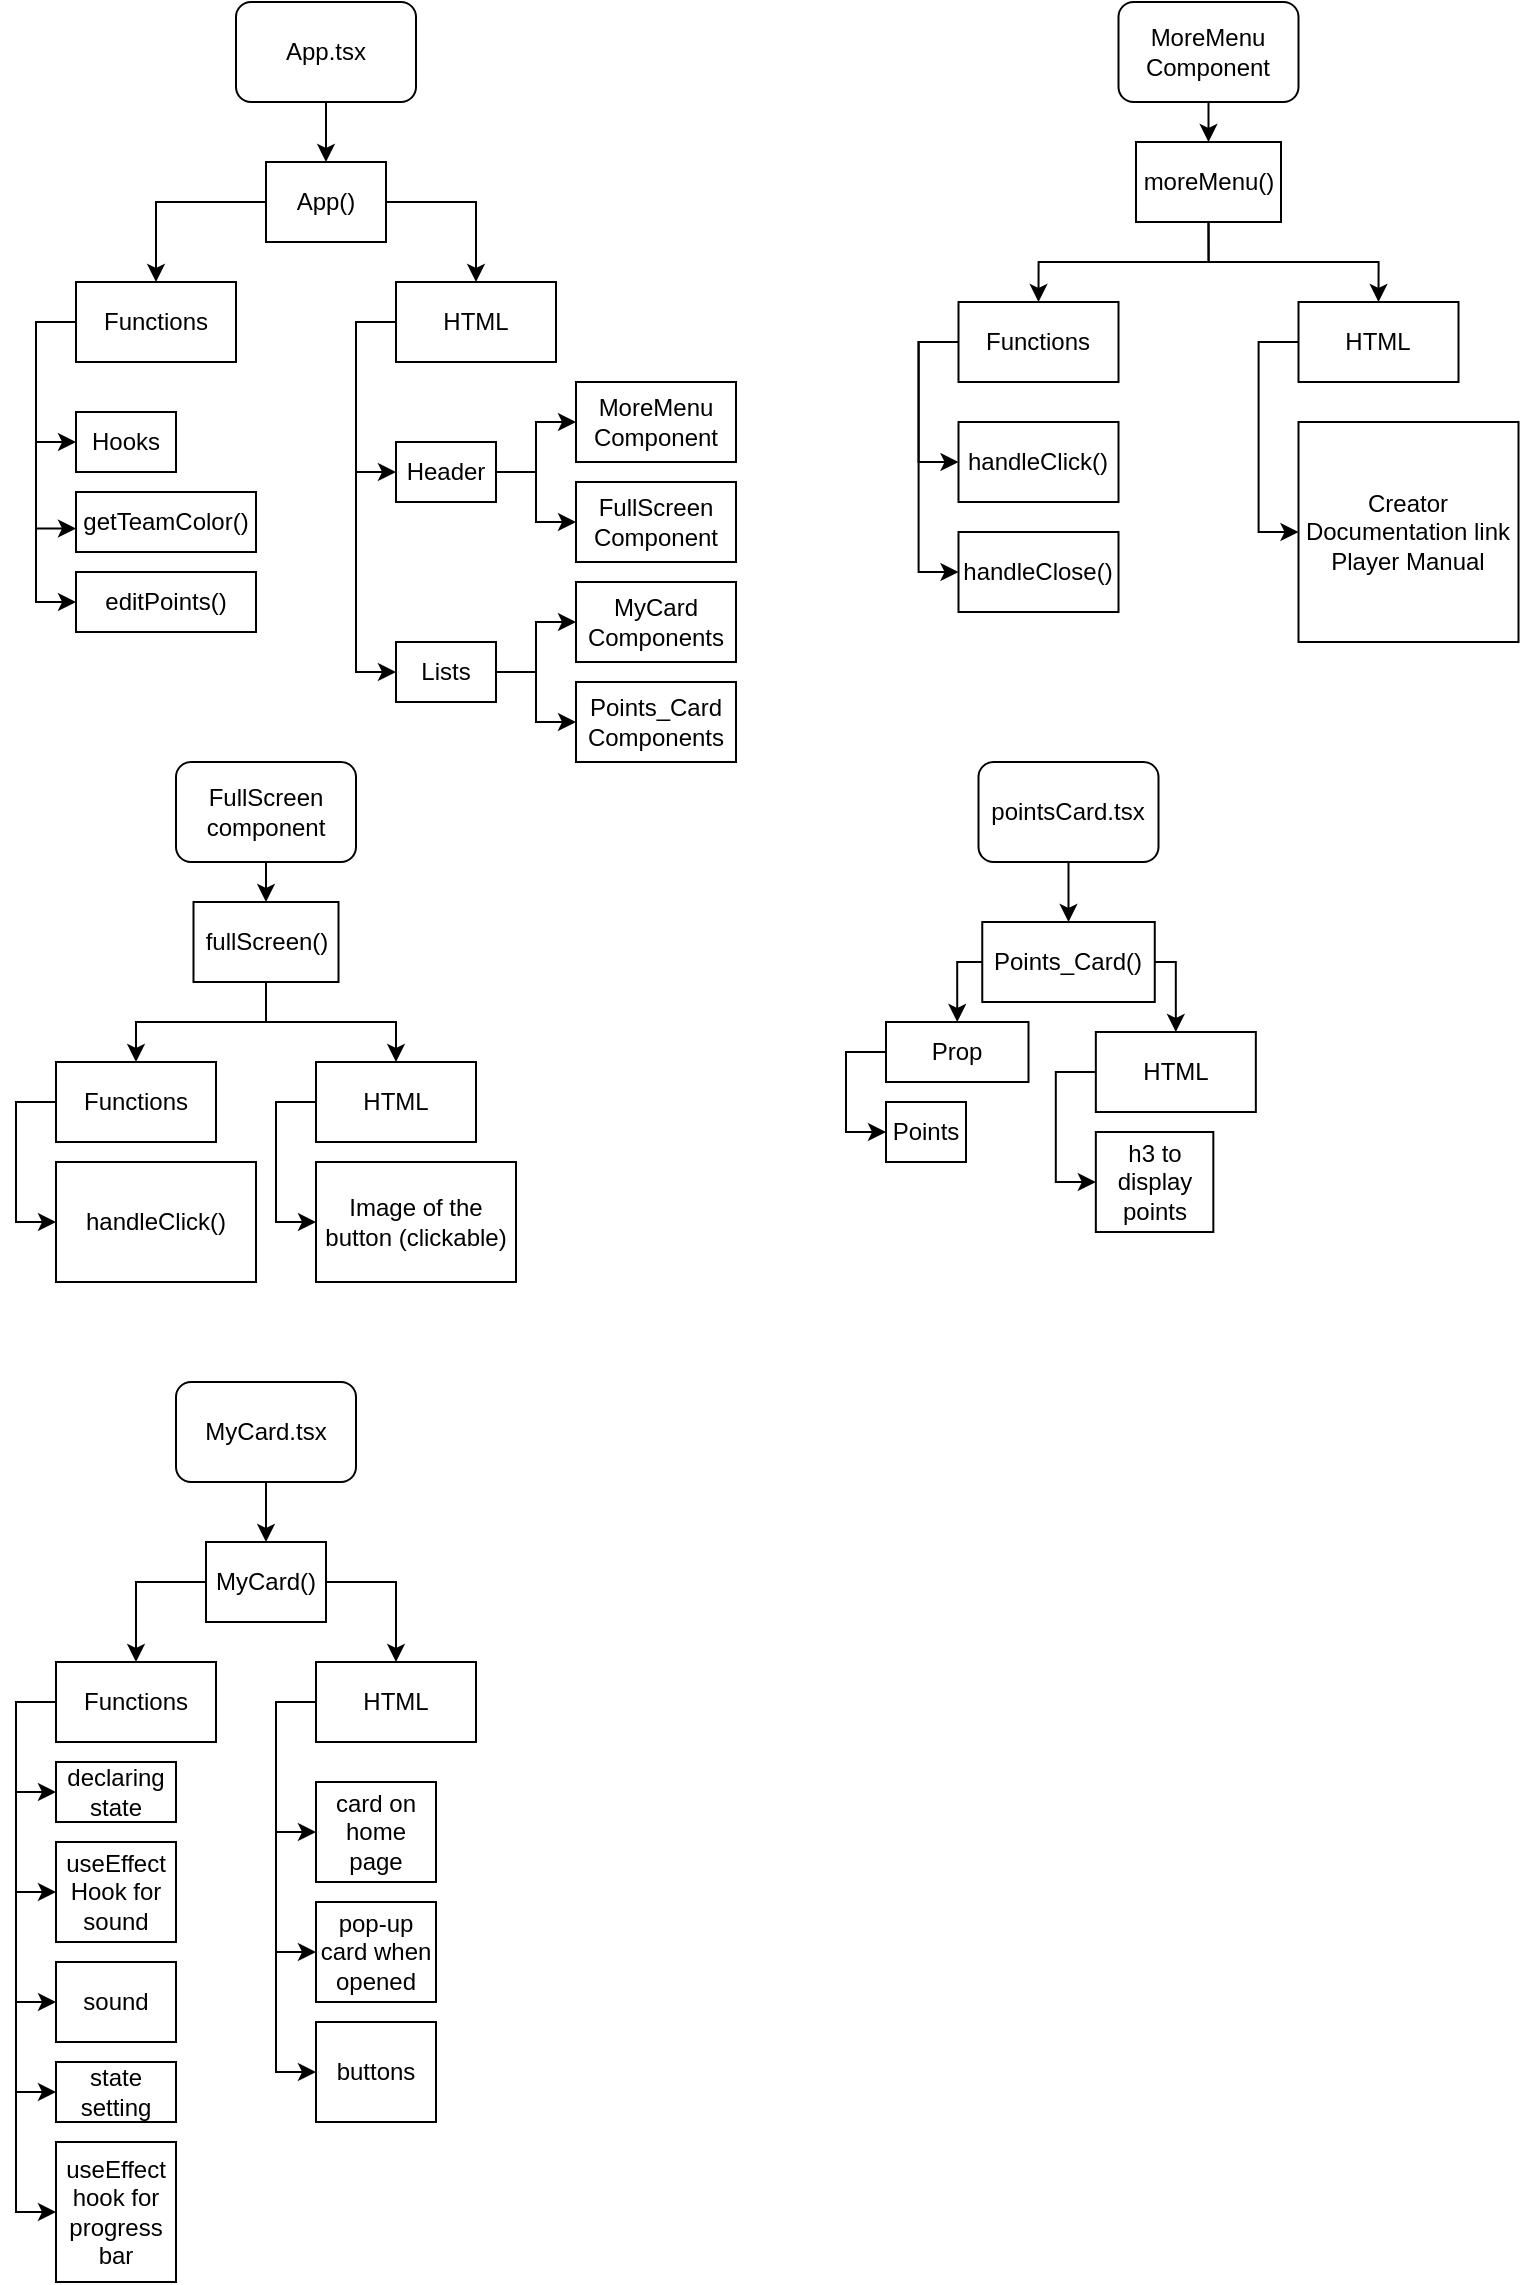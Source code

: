 <mxfile version="28.0.4">
  <diagram name="Page-1" id="wblIhbmrncaSvZ8o-Uam">
    <mxGraphModel dx="840" dy="707" grid="1" gridSize="10" guides="1" tooltips="1" connect="1" arrows="1" fold="1" page="1" pageScale="1" pageWidth="850" pageHeight="1100" math="0" shadow="0">
      <root>
        <mxCell id="0" />
        <mxCell id="1" parent="0" />
        <mxCell id="f_Mnh1vajZ97q_mDwGso-15" style="edgeStyle=orthogonalEdgeStyle;rounded=0;orthogonalLoop=1;jettySize=auto;html=1;exitX=0;exitY=0.5;exitDx=0;exitDy=0;entryX=0.5;entryY=0;entryDx=0;entryDy=0;" parent="1" source="f_Mnh1vajZ97q_mDwGso-1" target="f_Mnh1vajZ97q_mDwGso-2" edge="1">
          <mxGeometry relative="1" as="geometry" />
        </mxCell>
        <mxCell id="f_Mnh1vajZ97q_mDwGso-16" style="edgeStyle=orthogonalEdgeStyle;rounded=0;orthogonalLoop=1;jettySize=auto;html=1;exitX=1;exitY=0.5;exitDx=0;exitDy=0;entryX=0.5;entryY=0;entryDx=0;entryDy=0;" parent="1" source="f_Mnh1vajZ97q_mDwGso-1" target="f_Mnh1vajZ97q_mDwGso-3" edge="1">
          <mxGeometry relative="1" as="geometry" />
        </mxCell>
        <mxCell id="f_Mnh1vajZ97q_mDwGso-1" value="App()" style="rounded=0;whiteSpace=wrap;html=1;" parent="1" vertex="1">
          <mxGeometry x="135" y="110" width="60" height="40" as="geometry" />
        </mxCell>
        <mxCell id="f_Mnh1vajZ97q_mDwGso-22" style="edgeStyle=orthogonalEdgeStyle;rounded=0;orthogonalLoop=1;jettySize=auto;html=1;exitX=0;exitY=0.5;exitDx=0;exitDy=0;entryX=0;entryY=0.5;entryDx=0;entryDy=0;" parent="1" source="f_Mnh1vajZ97q_mDwGso-2" target="f_Mnh1vajZ97q_mDwGso-5" edge="1">
          <mxGeometry relative="1" as="geometry" />
        </mxCell>
        <mxCell id="f_Mnh1vajZ97q_mDwGso-24" style="edgeStyle=orthogonalEdgeStyle;rounded=0;orthogonalLoop=1;jettySize=auto;html=1;exitX=0;exitY=0.5;exitDx=0;exitDy=0;entryX=0;entryY=0.5;entryDx=0;entryDy=0;" parent="1" source="f_Mnh1vajZ97q_mDwGso-2" target="f_Mnh1vajZ97q_mDwGso-8" edge="1">
          <mxGeometry relative="1" as="geometry" />
        </mxCell>
        <mxCell id="f_Mnh1vajZ97q_mDwGso-2" value="Functions" style="rounded=0;whiteSpace=wrap;html=1;" parent="1" vertex="1">
          <mxGeometry x="40" y="170" width="80" height="40" as="geometry" />
        </mxCell>
        <mxCell id="f_Mnh1vajZ97q_mDwGso-18" style="edgeStyle=orthogonalEdgeStyle;rounded=0;orthogonalLoop=1;jettySize=auto;html=1;exitX=0;exitY=0.5;exitDx=0;exitDy=0;entryX=0;entryY=0.5;entryDx=0;entryDy=0;" parent="1" source="f_Mnh1vajZ97q_mDwGso-3" target="f_Mnh1vajZ97q_mDwGso-10" edge="1">
          <mxGeometry relative="1" as="geometry" />
        </mxCell>
        <mxCell id="f_Mnh1vajZ97q_mDwGso-21" style="edgeStyle=orthogonalEdgeStyle;rounded=0;orthogonalLoop=1;jettySize=auto;html=1;exitX=0;exitY=0.5;exitDx=0;exitDy=0;entryX=0;entryY=0.5;entryDx=0;entryDy=0;" parent="1" source="f_Mnh1vajZ97q_mDwGso-3" target="f_Mnh1vajZ97q_mDwGso-9" edge="1">
          <mxGeometry relative="1" as="geometry" />
        </mxCell>
        <mxCell id="f_Mnh1vajZ97q_mDwGso-3" value="HTML" style="rounded=0;whiteSpace=wrap;html=1;" parent="1" vertex="1">
          <mxGeometry x="200" y="170" width="80" height="40" as="geometry" />
        </mxCell>
        <mxCell id="f_Mnh1vajZ97q_mDwGso-5" value="Hooks" style="rounded=0;whiteSpace=wrap;html=1;" parent="1" vertex="1">
          <mxGeometry x="40" y="235" width="50" height="30" as="geometry" />
        </mxCell>
        <mxCell id="f_Mnh1vajZ97q_mDwGso-7" value="getTeamColor()" style="rounded=0;whiteSpace=wrap;html=1;" parent="1" vertex="1">
          <mxGeometry x="40" y="275" width="90" height="30" as="geometry" />
        </mxCell>
        <mxCell id="f_Mnh1vajZ97q_mDwGso-8" value="editPoints()" style="rounded=0;whiteSpace=wrap;html=1;" parent="1" vertex="1">
          <mxGeometry x="40" y="315" width="90" height="30" as="geometry" />
        </mxCell>
        <mxCell id="f_Mnh1vajZ97q_mDwGso-29" style="edgeStyle=orthogonalEdgeStyle;rounded=0;orthogonalLoop=1;jettySize=auto;html=1;exitX=1;exitY=0.5;exitDx=0;exitDy=0;entryX=0;entryY=0.5;entryDx=0;entryDy=0;" parent="1" source="f_Mnh1vajZ97q_mDwGso-9" target="f_Mnh1vajZ97q_mDwGso-27" edge="1">
          <mxGeometry relative="1" as="geometry" />
        </mxCell>
        <mxCell id="f_Mnh1vajZ97q_mDwGso-30" style="edgeStyle=orthogonalEdgeStyle;rounded=0;orthogonalLoop=1;jettySize=auto;html=1;exitX=1;exitY=0.5;exitDx=0;exitDy=0;entryX=0;entryY=0.5;entryDx=0;entryDy=0;" parent="1" source="f_Mnh1vajZ97q_mDwGso-9" target="f_Mnh1vajZ97q_mDwGso-28" edge="1">
          <mxGeometry relative="1" as="geometry" />
        </mxCell>
        <mxCell id="f_Mnh1vajZ97q_mDwGso-9" value="Header" style="rounded=0;whiteSpace=wrap;html=1;" parent="1" vertex="1">
          <mxGeometry x="200" y="250" width="50" height="30" as="geometry" />
        </mxCell>
        <mxCell id="f_Mnh1vajZ97q_mDwGso-19" style="edgeStyle=orthogonalEdgeStyle;rounded=0;orthogonalLoop=1;jettySize=auto;html=1;exitX=1;exitY=0.5;exitDx=0;exitDy=0;entryX=0;entryY=0.5;entryDx=0;entryDy=0;" parent="1" source="f_Mnh1vajZ97q_mDwGso-10" target="f_Mnh1vajZ97q_mDwGso-11" edge="1">
          <mxGeometry relative="1" as="geometry" />
        </mxCell>
        <mxCell id="f_Mnh1vajZ97q_mDwGso-20" style="edgeStyle=orthogonalEdgeStyle;rounded=0;orthogonalLoop=1;jettySize=auto;html=1;exitX=1;exitY=0.5;exitDx=0;exitDy=0;entryX=0;entryY=0.5;entryDx=0;entryDy=0;" parent="1" source="f_Mnh1vajZ97q_mDwGso-10" target="f_Mnh1vajZ97q_mDwGso-14" edge="1">
          <mxGeometry relative="1" as="geometry" />
        </mxCell>
        <mxCell id="f_Mnh1vajZ97q_mDwGso-10" value="Lists" style="rounded=0;whiteSpace=wrap;html=1;" parent="1" vertex="1">
          <mxGeometry x="200" y="350" width="50" height="30" as="geometry" />
        </mxCell>
        <mxCell id="f_Mnh1vajZ97q_mDwGso-11" value="MyCard Components" style="rounded=0;whiteSpace=wrap;html=1;" parent="1" vertex="1">
          <mxGeometry x="290" y="320" width="80" height="40" as="geometry" />
        </mxCell>
        <mxCell id="f_Mnh1vajZ97q_mDwGso-14" value="Points_Card Components" style="rounded=0;whiteSpace=wrap;html=1;" parent="1" vertex="1">
          <mxGeometry x="290" y="370" width="80" height="40" as="geometry" />
        </mxCell>
        <mxCell id="f_Mnh1vajZ97q_mDwGso-23" style="edgeStyle=orthogonalEdgeStyle;rounded=0;orthogonalLoop=1;jettySize=auto;html=1;exitX=0;exitY=0.5;exitDx=0;exitDy=0;entryX=0;entryY=0.608;entryDx=0;entryDy=0;entryPerimeter=0;" parent="1" source="f_Mnh1vajZ97q_mDwGso-2" target="f_Mnh1vajZ97q_mDwGso-7" edge="1">
          <mxGeometry relative="1" as="geometry" />
        </mxCell>
        <mxCell id="f_Mnh1vajZ97q_mDwGso-26" style="edgeStyle=orthogonalEdgeStyle;rounded=0;orthogonalLoop=1;jettySize=auto;html=1;exitX=0.5;exitY=1;exitDx=0;exitDy=0;entryX=0.5;entryY=0;entryDx=0;entryDy=0;" parent="1" source="f_Mnh1vajZ97q_mDwGso-25" target="f_Mnh1vajZ97q_mDwGso-1" edge="1">
          <mxGeometry relative="1" as="geometry" />
        </mxCell>
        <mxCell id="f_Mnh1vajZ97q_mDwGso-25" value="App.tsx" style="rounded=1;whiteSpace=wrap;html=1;" parent="1" vertex="1">
          <mxGeometry x="120" y="30" width="90" height="50" as="geometry" />
        </mxCell>
        <mxCell id="f_Mnh1vajZ97q_mDwGso-27" value="MoreMenu Component" style="rounded=0;whiteSpace=wrap;html=1;" parent="1" vertex="1">
          <mxGeometry x="290" y="220" width="80" height="40" as="geometry" />
        </mxCell>
        <mxCell id="f_Mnh1vajZ97q_mDwGso-28" value="FullScreen Component" style="rounded=0;whiteSpace=wrap;html=1;" parent="1" vertex="1">
          <mxGeometry x="290" y="270" width="80" height="40" as="geometry" />
        </mxCell>
        <mxCell id="jKFOWqY63JBOOrlAr-MV-12" style="edgeStyle=orthogonalEdgeStyle;rounded=0;orthogonalLoop=1;jettySize=auto;html=1;exitX=0.5;exitY=1;exitDx=0;exitDy=0;entryX=0.5;entryY=0;entryDx=0;entryDy=0;" edge="1" parent="1" source="f_Mnh1vajZ97q_mDwGso-33" target="jKFOWqY63JBOOrlAr-MV-1">
          <mxGeometry relative="1" as="geometry" />
        </mxCell>
        <mxCell id="f_Mnh1vajZ97q_mDwGso-33" value="MoreMenu&lt;div&gt;Component&lt;/div&gt;" style="rounded=1;whiteSpace=wrap;html=1;" parent="1" vertex="1">
          <mxGeometry x="561.25" y="30" width="90" height="50" as="geometry" />
        </mxCell>
        <mxCell id="jKFOWqY63JBOOrlAr-MV-10" style="edgeStyle=orthogonalEdgeStyle;rounded=0;orthogonalLoop=1;jettySize=auto;html=1;exitX=0.5;exitY=1;exitDx=0;exitDy=0;entryX=0.5;entryY=0;entryDx=0;entryDy=0;" edge="1" parent="1" source="jKFOWqY63JBOOrlAr-MV-1" target="jKFOWqY63JBOOrlAr-MV-2">
          <mxGeometry relative="1" as="geometry" />
        </mxCell>
        <mxCell id="jKFOWqY63JBOOrlAr-MV-11" style="edgeStyle=orthogonalEdgeStyle;rounded=0;orthogonalLoop=1;jettySize=auto;html=1;exitX=0.5;exitY=1;exitDx=0;exitDy=0;entryX=0.5;entryY=0;entryDx=0;entryDy=0;" edge="1" parent="1" source="jKFOWqY63JBOOrlAr-MV-1" target="jKFOWqY63JBOOrlAr-MV-3">
          <mxGeometry relative="1" as="geometry" />
        </mxCell>
        <mxCell id="jKFOWqY63JBOOrlAr-MV-1" value="moreMenu()" style="rounded=0;whiteSpace=wrap;html=1;" vertex="1" parent="1">
          <mxGeometry x="570" y="100" width="72.5" height="40" as="geometry" />
        </mxCell>
        <mxCell id="jKFOWqY63JBOOrlAr-MV-8" style="edgeStyle=orthogonalEdgeStyle;rounded=0;orthogonalLoop=1;jettySize=auto;html=1;exitX=0;exitY=0.5;exitDx=0;exitDy=0;entryX=0;entryY=0.5;entryDx=0;entryDy=0;" edge="1" parent="1" source="jKFOWqY63JBOOrlAr-MV-2" target="jKFOWqY63JBOOrlAr-MV-4">
          <mxGeometry relative="1" as="geometry" />
        </mxCell>
        <mxCell id="jKFOWqY63JBOOrlAr-MV-9" style="edgeStyle=orthogonalEdgeStyle;rounded=0;orthogonalLoop=1;jettySize=auto;html=1;exitX=0;exitY=0.5;exitDx=0;exitDy=0;entryX=0;entryY=0.5;entryDx=0;entryDy=0;" edge="1" parent="1" source="jKFOWqY63JBOOrlAr-MV-2" target="jKFOWqY63JBOOrlAr-MV-5">
          <mxGeometry relative="1" as="geometry" />
        </mxCell>
        <mxCell id="jKFOWqY63JBOOrlAr-MV-2" value="Functions" style="rounded=0;whiteSpace=wrap;html=1;" vertex="1" parent="1">
          <mxGeometry x="481.25" y="180" width="80" height="40" as="geometry" />
        </mxCell>
        <mxCell id="jKFOWqY63JBOOrlAr-MV-14" style="edgeStyle=orthogonalEdgeStyle;rounded=0;orthogonalLoop=1;jettySize=auto;html=1;exitX=0;exitY=0.5;exitDx=0;exitDy=0;entryX=0;entryY=0.5;entryDx=0;entryDy=0;" edge="1" parent="1" source="jKFOWqY63JBOOrlAr-MV-3" target="jKFOWqY63JBOOrlAr-MV-13">
          <mxGeometry relative="1" as="geometry" />
        </mxCell>
        <mxCell id="jKFOWqY63JBOOrlAr-MV-3" value="HTML" style="rounded=0;whiteSpace=wrap;html=1;" vertex="1" parent="1">
          <mxGeometry x="651.25" y="180" width="80" height="40" as="geometry" />
        </mxCell>
        <mxCell id="jKFOWqY63JBOOrlAr-MV-4" value="handleClick()" style="rounded=0;whiteSpace=wrap;html=1;" vertex="1" parent="1">
          <mxGeometry x="481.25" y="240" width="80" height="40" as="geometry" />
        </mxCell>
        <mxCell id="jKFOWqY63JBOOrlAr-MV-5" value="handleClose()" style="rounded=0;whiteSpace=wrap;html=1;" vertex="1" parent="1">
          <mxGeometry x="481.25" y="295" width="80" height="40" as="geometry" />
        </mxCell>
        <mxCell id="jKFOWqY63JBOOrlAr-MV-13" value="Creator&lt;div&gt;Documentation link&lt;/div&gt;&lt;div&gt;Player Manual&lt;/div&gt;" style="whiteSpace=wrap;html=1;aspect=fixed;" vertex="1" parent="1">
          <mxGeometry x="651.25" y="240" width="110" height="110" as="geometry" />
        </mxCell>
        <mxCell id="jKFOWqY63JBOOrlAr-MV-19" style="edgeStyle=orthogonalEdgeStyle;rounded=0;orthogonalLoop=1;jettySize=auto;html=1;exitX=0.5;exitY=1;exitDx=0;exitDy=0;entryX=0.5;entryY=0;entryDx=0;entryDy=0;" edge="1" parent="1" source="jKFOWqY63JBOOrlAr-MV-15" target="jKFOWqY63JBOOrlAr-MV-16">
          <mxGeometry relative="1" as="geometry" />
        </mxCell>
        <mxCell id="jKFOWqY63JBOOrlAr-MV-15" value="FullScreen component" style="rounded=1;whiteSpace=wrap;html=1;" vertex="1" parent="1">
          <mxGeometry x="90" y="410" width="90" height="50" as="geometry" />
        </mxCell>
        <mxCell id="jKFOWqY63JBOOrlAr-MV-20" style="edgeStyle=orthogonalEdgeStyle;rounded=0;orthogonalLoop=1;jettySize=auto;html=1;exitX=0.5;exitY=1;exitDx=0;exitDy=0;entryX=0.5;entryY=0;entryDx=0;entryDy=0;" edge="1" parent="1" source="jKFOWqY63JBOOrlAr-MV-16" target="jKFOWqY63JBOOrlAr-MV-17">
          <mxGeometry relative="1" as="geometry" />
        </mxCell>
        <mxCell id="jKFOWqY63JBOOrlAr-MV-21" style="edgeStyle=orthogonalEdgeStyle;rounded=0;orthogonalLoop=1;jettySize=auto;html=1;exitX=0.5;exitY=1;exitDx=0;exitDy=0;entryX=0.5;entryY=0;entryDx=0;entryDy=0;" edge="1" parent="1" source="jKFOWqY63JBOOrlAr-MV-16" target="jKFOWqY63JBOOrlAr-MV-18">
          <mxGeometry relative="1" as="geometry" />
        </mxCell>
        <mxCell id="jKFOWqY63JBOOrlAr-MV-16" value="fullScreen()" style="rounded=0;whiteSpace=wrap;html=1;" vertex="1" parent="1">
          <mxGeometry x="98.75" y="480" width="72.5" height="40" as="geometry" />
        </mxCell>
        <mxCell id="jKFOWqY63JBOOrlAr-MV-25" style="edgeStyle=orthogonalEdgeStyle;rounded=0;orthogonalLoop=1;jettySize=auto;html=1;exitX=0;exitY=0.5;exitDx=0;exitDy=0;entryX=0;entryY=0.5;entryDx=0;entryDy=0;" edge="1" parent="1" source="jKFOWqY63JBOOrlAr-MV-17" target="jKFOWqY63JBOOrlAr-MV-24">
          <mxGeometry relative="1" as="geometry" />
        </mxCell>
        <mxCell id="jKFOWqY63JBOOrlAr-MV-17" value="Functions" style="rounded=0;whiteSpace=wrap;html=1;" vertex="1" parent="1">
          <mxGeometry x="30" y="560" width="80" height="40" as="geometry" />
        </mxCell>
        <mxCell id="jKFOWqY63JBOOrlAr-MV-23" style="edgeStyle=orthogonalEdgeStyle;rounded=0;orthogonalLoop=1;jettySize=auto;html=1;exitX=0;exitY=0.5;exitDx=0;exitDy=0;entryX=0;entryY=0.5;entryDx=0;entryDy=0;" edge="1" parent="1" source="jKFOWqY63JBOOrlAr-MV-18" target="jKFOWqY63JBOOrlAr-MV-22">
          <mxGeometry relative="1" as="geometry" />
        </mxCell>
        <mxCell id="jKFOWqY63JBOOrlAr-MV-18" value="HTML" style="rounded=0;whiteSpace=wrap;html=1;" vertex="1" parent="1">
          <mxGeometry x="160" y="560" width="80" height="40" as="geometry" />
        </mxCell>
        <mxCell id="jKFOWqY63JBOOrlAr-MV-22" value="Image of the button (clickable)" style="rounded=0;whiteSpace=wrap;html=1;" vertex="1" parent="1">
          <mxGeometry x="160" y="610" width="100" height="60" as="geometry" />
        </mxCell>
        <mxCell id="jKFOWqY63JBOOrlAr-MV-24" value="handleClick()" style="rounded=0;whiteSpace=wrap;html=1;" vertex="1" parent="1">
          <mxGeometry x="30" y="610" width="100" height="60" as="geometry" />
        </mxCell>
        <mxCell id="jKFOWqY63JBOOrlAr-MV-26" style="edgeStyle=orthogonalEdgeStyle;rounded=0;orthogonalLoop=1;jettySize=auto;html=1;exitX=0;exitY=0.5;exitDx=0;exitDy=0;entryX=0.5;entryY=0;entryDx=0;entryDy=0;" edge="1" parent="1" source="jKFOWqY63JBOOrlAr-MV-28" target="jKFOWqY63JBOOrlAr-MV-29">
          <mxGeometry relative="1" as="geometry" />
        </mxCell>
        <mxCell id="jKFOWqY63JBOOrlAr-MV-27" style="edgeStyle=orthogonalEdgeStyle;rounded=0;orthogonalLoop=1;jettySize=auto;html=1;exitX=1;exitY=0.5;exitDx=0;exitDy=0;entryX=0.5;entryY=0;entryDx=0;entryDy=0;" edge="1" parent="1" source="jKFOWqY63JBOOrlAr-MV-28" target="jKFOWqY63JBOOrlAr-MV-30">
          <mxGeometry relative="1" as="geometry" />
        </mxCell>
        <mxCell id="jKFOWqY63JBOOrlAr-MV-28" value="MyCard()" style="rounded=0;whiteSpace=wrap;html=1;" vertex="1" parent="1">
          <mxGeometry x="105" y="800" width="60" height="40" as="geometry" />
        </mxCell>
        <mxCell id="jKFOWqY63JBOOrlAr-MV-40" style="edgeStyle=orthogonalEdgeStyle;rounded=0;orthogonalLoop=1;jettySize=auto;html=1;exitX=0;exitY=0.5;exitDx=0;exitDy=0;entryX=0;entryY=0.5;entryDx=0;entryDy=0;" edge="1" parent="1" source="jKFOWqY63JBOOrlAr-MV-29" target="jKFOWqY63JBOOrlAr-MV-33">
          <mxGeometry relative="1" as="geometry" />
        </mxCell>
        <mxCell id="jKFOWqY63JBOOrlAr-MV-41" style="edgeStyle=orthogonalEdgeStyle;rounded=0;orthogonalLoop=1;jettySize=auto;html=1;exitX=0;exitY=0.5;exitDx=0;exitDy=0;entryX=0;entryY=0.5;entryDx=0;entryDy=0;" edge="1" parent="1" source="jKFOWqY63JBOOrlAr-MV-29" target="jKFOWqY63JBOOrlAr-MV-35">
          <mxGeometry relative="1" as="geometry" />
        </mxCell>
        <mxCell id="jKFOWqY63JBOOrlAr-MV-43" style="edgeStyle=orthogonalEdgeStyle;rounded=0;orthogonalLoop=1;jettySize=auto;html=1;exitX=0;exitY=0.5;exitDx=0;exitDy=0;entryX=0;entryY=0.5;entryDx=0;entryDy=0;" edge="1" parent="1" source="jKFOWqY63JBOOrlAr-MV-29" target="jKFOWqY63JBOOrlAr-MV-36">
          <mxGeometry relative="1" as="geometry" />
        </mxCell>
        <mxCell id="jKFOWqY63JBOOrlAr-MV-44" style="edgeStyle=orthogonalEdgeStyle;rounded=0;orthogonalLoop=1;jettySize=auto;html=1;exitX=0;exitY=0.5;exitDx=0;exitDy=0;entryX=0;entryY=0.5;entryDx=0;entryDy=0;" edge="1" parent="1" source="jKFOWqY63JBOOrlAr-MV-29" target="jKFOWqY63JBOOrlAr-MV-37">
          <mxGeometry relative="1" as="geometry" />
        </mxCell>
        <mxCell id="jKFOWqY63JBOOrlAr-MV-45" style="edgeStyle=orthogonalEdgeStyle;rounded=0;orthogonalLoop=1;jettySize=auto;html=1;exitX=0;exitY=0.5;exitDx=0;exitDy=0;entryX=0;entryY=0.5;entryDx=0;entryDy=0;" edge="1" parent="1" source="jKFOWqY63JBOOrlAr-MV-29" target="jKFOWqY63JBOOrlAr-MV-39">
          <mxGeometry relative="1" as="geometry" />
        </mxCell>
        <mxCell id="jKFOWqY63JBOOrlAr-MV-29" value="Functions" style="rounded=0;whiteSpace=wrap;html=1;" vertex="1" parent="1">
          <mxGeometry x="30" y="860" width="80" height="40" as="geometry" />
        </mxCell>
        <mxCell id="jKFOWqY63JBOOrlAr-MV-50" style="edgeStyle=orthogonalEdgeStyle;rounded=0;orthogonalLoop=1;jettySize=auto;html=1;exitX=0;exitY=0.5;exitDx=0;exitDy=0;entryX=0;entryY=0.5;entryDx=0;entryDy=0;" edge="1" parent="1" source="jKFOWqY63JBOOrlAr-MV-30" target="jKFOWqY63JBOOrlAr-MV-46">
          <mxGeometry relative="1" as="geometry" />
        </mxCell>
        <mxCell id="jKFOWqY63JBOOrlAr-MV-51" style="edgeStyle=orthogonalEdgeStyle;rounded=0;orthogonalLoop=1;jettySize=auto;html=1;exitX=0;exitY=0.5;exitDx=0;exitDy=0;entryX=0;entryY=0.5;entryDx=0;entryDy=0;" edge="1" parent="1" source="jKFOWqY63JBOOrlAr-MV-30" target="jKFOWqY63JBOOrlAr-MV-48">
          <mxGeometry relative="1" as="geometry" />
        </mxCell>
        <mxCell id="jKFOWqY63JBOOrlAr-MV-52" style="edgeStyle=orthogonalEdgeStyle;rounded=0;orthogonalLoop=1;jettySize=auto;html=1;exitX=0;exitY=0.5;exitDx=0;exitDy=0;entryX=0;entryY=0.5;entryDx=0;entryDy=0;" edge="1" parent="1" source="jKFOWqY63JBOOrlAr-MV-30" target="jKFOWqY63JBOOrlAr-MV-49">
          <mxGeometry relative="1" as="geometry" />
        </mxCell>
        <mxCell id="jKFOWqY63JBOOrlAr-MV-30" value="HTML" style="rounded=0;whiteSpace=wrap;html=1;" vertex="1" parent="1">
          <mxGeometry x="160" y="860" width="80" height="40" as="geometry" />
        </mxCell>
        <mxCell id="jKFOWqY63JBOOrlAr-MV-31" style="edgeStyle=orthogonalEdgeStyle;rounded=0;orthogonalLoop=1;jettySize=auto;html=1;exitX=0.5;exitY=1;exitDx=0;exitDy=0;entryX=0.5;entryY=0;entryDx=0;entryDy=0;" edge="1" parent="1" source="jKFOWqY63JBOOrlAr-MV-32" target="jKFOWqY63JBOOrlAr-MV-28">
          <mxGeometry relative="1" as="geometry" />
        </mxCell>
        <mxCell id="jKFOWqY63JBOOrlAr-MV-32" value="MyCard.tsx" style="rounded=1;whiteSpace=wrap;html=1;" vertex="1" parent="1">
          <mxGeometry x="90" y="720" width="90" height="50" as="geometry" />
        </mxCell>
        <mxCell id="jKFOWqY63JBOOrlAr-MV-33" value="declaring state" style="rounded=0;whiteSpace=wrap;html=1;" vertex="1" parent="1">
          <mxGeometry x="30" y="910" width="60" height="30" as="geometry" />
        </mxCell>
        <mxCell id="jKFOWqY63JBOOrlAr-MV-35" value="useEffect Hook for sound" style="rounded=0;whiteSpace=wrap;html=1;" vertex="1" parent="1">
          <mxGeometry x="30" y="950" width="60" height="50" as="geometry" />
        </mxCell>
        <mxCell id="jKFOWqY63JBOOrlAr-MV-36" value="sound" style="rounded=0;whiteSpace=wrap;html=1;" vertex="1" parent="1">
          <mxGeometry x="30" y="1010" width="60" height="40" as="geometry" />
        </mxCell>
        <mxCell id="jKFOWqY63JBOOrlAr-MV-37" value="state setting" style="rounded=0;whiteSpace=wrap;html=1;" vertex="1" parent="1">
          <mxGeometry x="30" y="1060" width="60" height="30" as="geometry" />
        </mxCell>
        <mxCell id="jKFOWqY63JBOOrlAr-MV-39" value="useEffect hook for progress bar" style="rounded=0;whiteSpace=wrap;html=1;" vertex="1" parent="1">
          <mxGeometry x="30" y="1100" width="60" height="70" as="geometry" />
        </mxCell>
        <mxCell id="jKFOWqY63JBOOrlAr-MV-46" value="card on home page" style="rounded=0;whiteSpace=wrap;html=1;" vertex="1" parent="1">
          <mxGeometry x="160" y="920" width="60" height="50" as="geometry" />
        </mxCell>
        <mxCell id="jKFOWqY63JBOOrlAr-MV-48" value="pop-up card when opened" style="rounded=0;whiteSpace=wrap;html=1;" vertex="1" parent="1">
          <mxGeometry x="160" y="980" width="60" height="50" as="geometry" />
        </mxCell>
        <mxCell id="jKFOWqY63JBOOrlAr-MV-49" value="buttons" style="rounded=0;whiteSpace=wrap;html=1;" vertex="1" parent="1">
          <mxGeometry x="160" y="1040" width="60" height="50" as="geometry" />
        </mxCell>
        <mxCell id="jKFOWqY63JBOOrlAr-MV-54" style="edgeStyle=orthogonalEdgeStyle;rounded=0;orthogonalLoop=1;jettySize=auto;html=1;exitX=0;exitY=0.5;exitDx=0;exitDy=0;entryX=0.5;entryY=0;entryDx=0;entryDy=0;" edge="1" parent="1" source="jKFOWqY63JBOOrlAr-MV-56" target="jKFOWqY63JBOOrlAr-MV-57">
          <mxGeometry relative="1" as="geometry" />
        </mxCell>
        <mxCell id="jKFOWqY63JBOOrlAr-MV-55" style="edgeStyle=orthogonalEdgeStyle;rounded=0;orthogonalLoop=1;jettySize=auto;html=1;exitX=1;exitY=0.5;exitDx=0;exitDy=0;entryX=0.5;entryY=0;entryDx=0;entryDy=0;" edge="1" parent="1" source="jKFOWqY63JBOOrlAr-MV-56" target="jKFOWqY63JBOOrlAr-MV-58">
          <mxGeometry relative="1" as="geometry" />
        </mxCell>
        <mxCell id="jKFOWqY63JBOOrlAr-MV-56" value="Points_Card()" style="rounded=0;whiteSpace=wrap;html=1;" vertex="1" parent="1">
          <mxGeometry x="493.13" y="490" width="86.25" height="40" as="geometry" />
        </mxCell>
        <mxCell id="jKFOWqY63JBOOrlAr-MV-64" style="edgeStyle=orthogonalEdgeStyle;rounded=0;orthogonalLoop=1;jettySize=auto;html=1;exitX=0;exitY=0.5;exitDx=0;exitDy=0;entryX=0;entryY=0.5;entryDx=0;entryDy=0;" edge="1" parent="1" source="jKFOWqY63JBOOrlAr-MV-57" target="jKFOWqY63JBOOrlAr-MV-61">
          <mxGeometry relative="1" as="geometry" />
        </mxCell>
        <mxCell id="jKFOWqY63JBOOrlAr-MV-57" value="Prop" style="rounded=0;whiteSpace=wrap;html=1;" vertex="1" parent="1">
          <mxGeometry x="445" y="540" width="71.25" height="30" as="geometry" />
        </mxCell>
        <mxCell id="jKFOWqY63JBOOrlAr-MV-65" style="edgeStyle=orthogonalEdgeStyle;rounded=0;orthogonalLoop=1;jettySize=auto;html=1;exitX=0;exitY=0.5;exitDx=0;exitDy=0;entryX=0;entryY=0.5;entryDx=0;entryDy=0;" edge="1" parent="1" source="jKFOWqY63JBOOrlAr-MV-58" target="jKFOWqY63JBOOrlAr-MV-62">
          <mxGeometry relative="1" as="geometry" />
        </mxCell>
        <mxCell id="jKFOWqY63JBOOrlAr-MV-58" value="HTML" style="rounded=0;whiteSpace=wrap;html=1;" vertex="1" parent="1">
          <mxGeometry x="549.92" y="545" width="80" height="40" as="geometry" />
        </mxCell>
        <mxCell id="jKFOWqY63JBOOrlAr-MV-59" style="edgeStyle=orthogonalEdgeStyle;rounded=0;orthogonalLoop=1;jettySize=auto;html=1;exitX=0.5;exitY=1;exitDx=0;exitDy=0;entryX=0.5;entryY=0;entryDx=0;entryDy=0;" edge="1" parent="1" source="jKFOWqY63JBOOrlAr-MV-60" target="jKFOWqY63JBOOrlAr-MV-56">
          <mxGeometry relative="1" as="geometry" />
        </mxCell>
        <mxCell id="jKFOWqY63JBOOrlAr-MV-60" value="pointsCard.tsx" style="rounded=1;whiteSpace=wrap;html=1;" vertex="1" parent="1">
          <mxGeometry x="491.25" y="410" width="90" height="50" as="geometry" />
        </mxCell>
        <mxCell id="jKFOWqY63JBOOrlAr-MV-61" value="Points" style="rounded=0;whiteSpace=wrap;html=1;" vertex="1" parent="1">
          <mxGeometry x="445" y="580" width="40" height="30" as="geometry" />
        </mxCell>
        <mxCell id="jKFOWqY63JBOOrlAr-MV-62" value="h3 to display points" style="rounded=0;whiteSpace=wrap;html=1;" vertex="1" parent="1">
          <mxGeometry x="549.92" y="595" width="58.75" height="50" as="geometry" />
        </mxCell>
      </root>
    </mxGraphModel>
  </diagram>
</mxfile>
